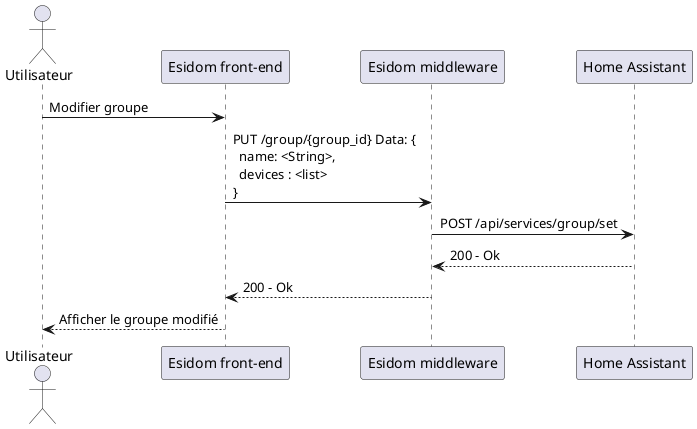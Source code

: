 @startuml modifier groupe

actor "Utilisateur" as u
participant "Esidom front-end" as fe
participant "Esidom middleware" as m
participant "Home Assistant" as ha

u -> fe: Modifier groupe
fe -> m: PUT /group/{group_id} Data: {\n\
  name: <String>,\n\
  devices : <list>\n\
}
m -> ha: POST /api/services/group/set
ha --> m: 200 - Ok
m --> fe: 200 - Ok
fe --> u: Afficher le groupe modifié

@enduml